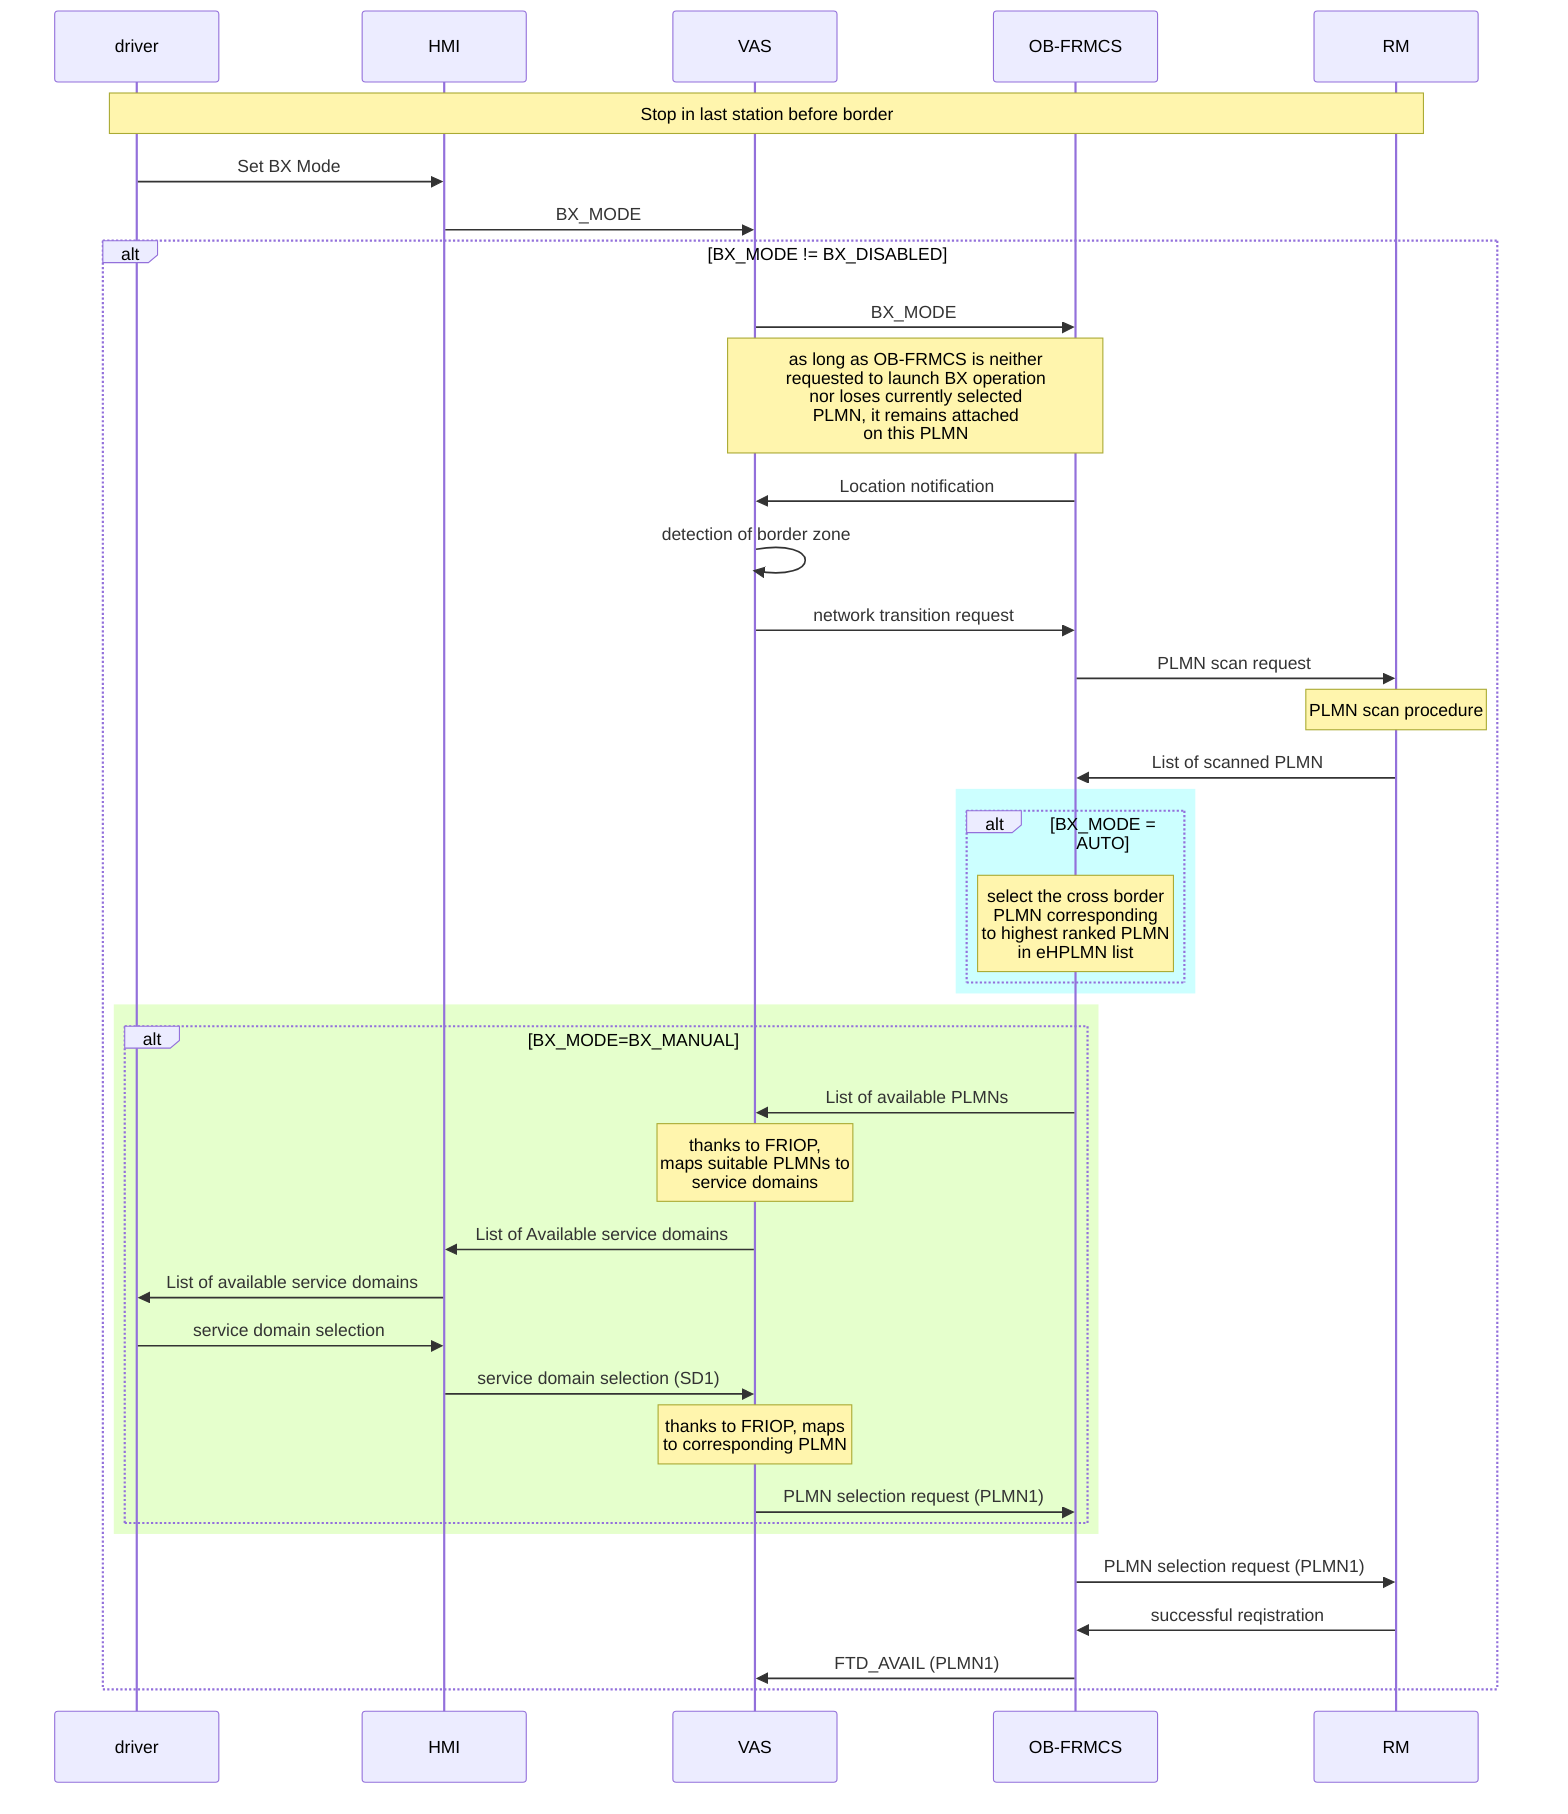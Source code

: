 sequenceDiagram
    participant ADC as driver 
   %% participant PCF1 as PCF (PLMN1)
    participant HMI as HMI
    participant VAS as VAS
    participant OB-FRMCS as OB-FRMCS
    participant RM as RM
    %%participant SCCAS as SCC-AS
    %%participant MCClient as MC Data Client
   %% participant MCServer as MC Data Server

    Note over ADC, RM:  Stop in last station before border
    
   %% UE->>PCF1: Notifications sur flux prioritaires MC Data (TS 23.282)
   %% PCF1->>PCSCF1: Règles QoS pour trafic MC Data (TS 23.203)
    
    %%Note over UE: PLMN change preparation trigger
    %% UE->>UE: Décision de handover (TS 36.331/38.331)
    
    %%Note over UE,MCServer: Phase 1: MC Data session transfer preparation - Single Radio (TS 23.237 Sec.6.2.2)
    
    %%UE->>PCSCF1: SIP OPTIONS (vérification de connexion)
    %%PCSCF1->>UE: 200 OK (connexion disponible)
    ADC->>HMI: Set BX Mode
    HMI->>VAS: BX_MODE
   alt BX_MODE != BX_DISABLED
    VAS->>OB-FRMCS: BX_MODE
    Note over VAS, OB-FRMCS: as long as OB-FRMCS is neither <br>requested  to launch BX operation <br> nor loses currently selected<br>PLMN, it remains attached <br>on this PLMN
    OB-FRMCS->>VAS: Location notification
    VAS->> VAS: detection of border zone

    VAS->>OB-FRMCS: network transition request
    OB-FRMCS->>RM: PLMN scan request
    Note over RM: PLMN scan procedure 
    RM->>OB-FRMCS: List of scanned PLMN 
    rect rgb(204, 255, 255)
     alt BX_MODE = AUTO
    note over OB-FRMCS: select the cross border <br> PLMN corresponding <br> to highest ranked PLMN <br> in eHPLMN list
     end
    end
 rect rgb(229, 255, 204)
     alt BX_MODE=BX_MANUAL
    OB-FRMCS ->> VAS: List of available PLMNs
    note over VAS: thanks to FRIOP, <br>maps suitable PLMNs to<br> service domains
    VAS ->> HMI : List of Available service domains
    HMI->>ADC: List of available service domains
    ADC ->> HMI: service domain selection
    HMI ->> VAS: service domain selection (SD1)
    note over VAS: thanks to FRIOP, maps<br> to corresponding PLMN
    VAS->> OB-FRMCS: PLMN selection request (PLMN1)
    end
    end
     OB-FRMCS->>RM: PLMN selection request (PLMN1)
    RM->>OB-FRMCS: successful reqistration 
    OB-FRMCS ->> VAS: FTD_AVAIL (PLMN1)
 end